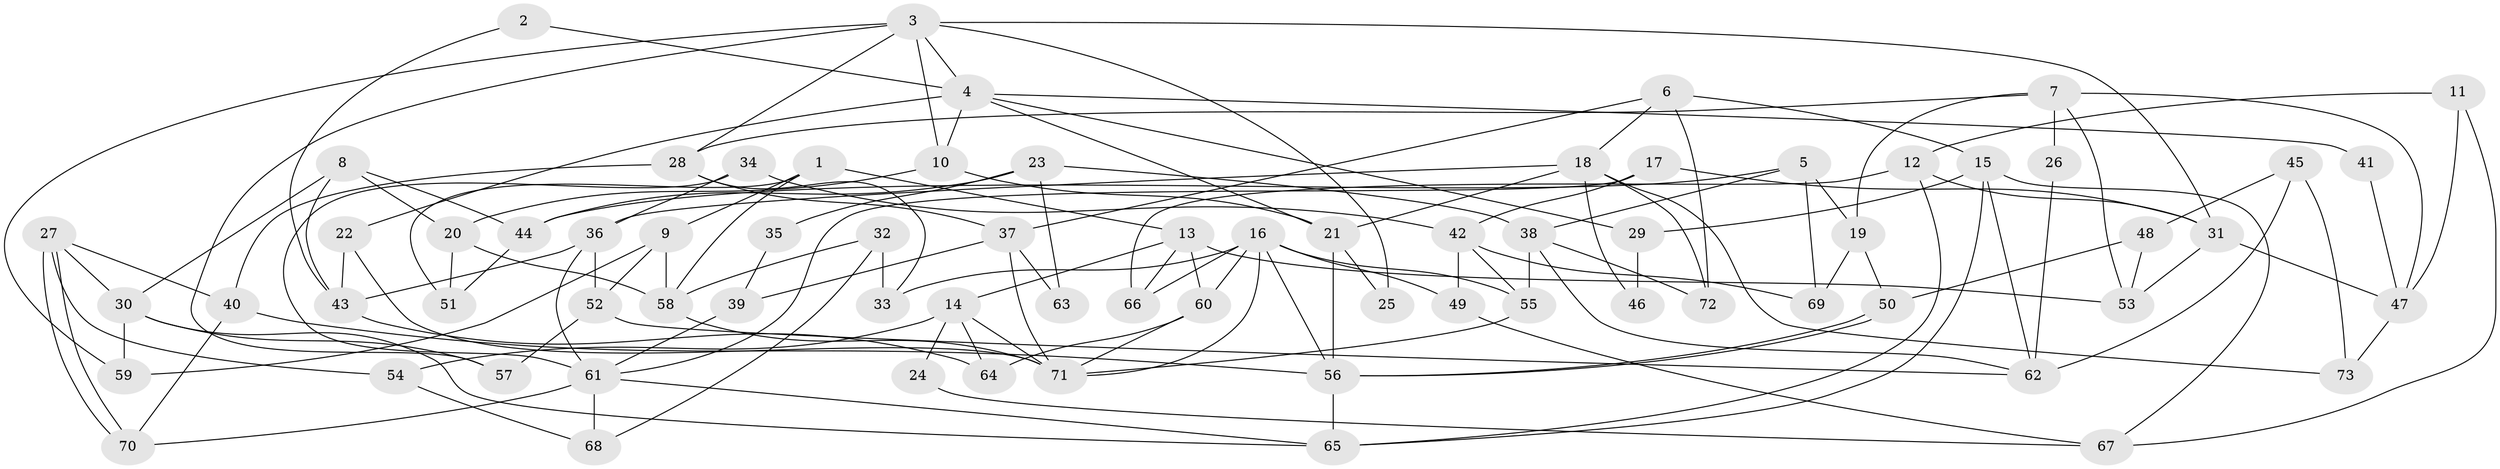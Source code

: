 // Generated by graph-tools (version 1.1) at 2025/11/02/27/25 16:11:17]
// undirected, 73 vertices, 146 edges
graph export_dot {
graph [start="1"]
  node [color=gray90,style=filled];
  1;
  2;
  3;
  4;
  5;
  6;
  7;
  8;
  9;
  10;
  11;
  12;
  13;
  14;
  15;
  16;
  17;
  18;
  19;
  20;
  21;
  22;
  23;
  24;
  25;
  26;
  27;
  28;
  29;
  30;
  31;
  32;
  33;
  34;
  35;
  36;
  37;
  38;
  39;
  40;
  41;
  42;
  43;
  44;
  45;
  46;
  47;
  48;
  49;
  50;
  51;
  52;
  53;
  54;
  55;
  56;
  57;
  58;
  59;
  60;
  61;
  62;
  63;
  64;
  65;
  66;
  67;
  68;
  69;
  70;
  71;
  72;
  73;
  1 -- 58;
  1 -- 9;
  1 -- 13;
  1 -- 51;
  2 -- 43;
  2 -- 4;
  3 -- 28;
  3 -- 57;
  3 -- 4;
  3 -- 10;
  3 -- 25;
  3 -- 31;
  3 -- 59;
  4 -- 21;
  4 -- 10;
  4 -- 22;
  4 -- 29;
  4 -- 41;
  5 -- 38;
  5 -- 44;
  5 -- 19;
  5 -- 69;
  6 -- 15;
  6 -- 37;
  6 -- 18;
  6 -- 72;
  7 -- 28;
  7 -- 53;
  7 -- 19;
  7 -- 26;
  7 -- 47;
  8 -- 30;
  8 -- 43;
  8 -- 20;
  8 -- 44;
  9 -- 59;
  9 -- 58;
  9 -- 52;
  10 -- 20;
  10 -- 21;
  11 -- 12;
  11 -- 47;
  11 -- 67;
  12 -- 31;
  12 -- 66;
  12 -- 65;
  13 -- 53;
  13 -- 14;
  13 -- 60;
  13 -- 66;
  14 -- 64;
  14 -- 24;
  14 -- 54;
  14 -- 71;
  15 -- 67;
  15 -- 65;
  15 -- 29;
  15 -- 62;
  16 -- 56;
  16 -- 60;
  16 -- 33;
  16 -- 49;
  16 -- 55;
  16 -- 66;
  16 -- 71;
  17 -- 42;
  17 -- 61;
  17 -- 31;
  18 -- 72;
  18 -- 21;
  18 -- 36;
  18 -- 46;
  18 -- 73;
  19 -- 50;
  19 -- 69;
  20 -- 51;
  20 -- 58;
  21 -- 25;
  21 -- 56;
  22 -- 71;
  22 -- 43;
  23 -- 44;
  23 -- 38;
  23 -- 35;
  23 -- 63;
  24 -- 67;
  26 -- 62;
  27 -- 40;
  27 -- 70;
  27 -- 70;
  27 -- 30;
  27 -- 54;
  28 -- 33;
  28 -- 40;
  28 -- 37;
  29 -- 46;
  30 -- 65;
  30 -- 57;
  30 -- 59;
  31 -- 47;
  31 -- 53;
  32 -- 58;
  32 -- 68;
  32 -- 33;
  34 -- 42;
  34 -- 61;
  34 -- 36;
  35 -- 39;
  36 -- 43;
  36 -- 52;
  36 -- 61;
  37 -- 71;
  37 -- 39;
  37 -- 63;
  38 -- 62;
  38 -- 55;
  38 -- 72;
  39 -- 61;
  40 -- 56;
  40 -- 70;
  41 -- 47;
  42 -- 55;
  42 -- 69;
  42 -- 49;
  43 -- 64;
  44 -- 51;
  45 -- 62;
  45 -- 73;
  45 -- 48;
  47 -- 73;
  48 -- 50;
  48 -- 53;
  49 -- 67;
  50 -- 56;
  50 -- 56;
  52 -- 57;
  52 -- 62;
  54 -- 68;
  55 -- 71;
  56 -- 65;
  58 -- 71;
  60 -- 71;
  60 -- 64;
  61 -- 65;
  61 -- 68;
  61 -- 70;
}

